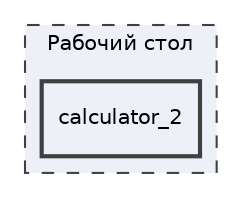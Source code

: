 digraph "/home/user/Рабочий стол/calculator_2"
{
 // LATEX_PDF_SIZE
  edge [fontname="Helvetica",fontsize="10",labelfontname="Helvetica",labelfontsize="10"];
  node [fontname="Helvetica",fontsize="10",shape=record];
  compound=true
  subgraph clusterdir_127ecfa93bd340c0b2907ee21c7e1b5d {
    graph [ bgcolor="#edf0f7", pencolor="grey25", style="filled,dashed,", label="Рабочий стол", fontname="Helvetica", fontsize="10", URL="dir_127ecfa93bd340c0b2907ee21c7e1b5d.html"]
  dir_215b3bee45b95270ddb29e95cdeddce6 [shape=box, label="calculator_2", style="filled,bold,", fillcolor="#edf0f7", color="grey25", URL="dir_215b3bee45b95270ddb29e95cdeddce6.html"];
  }
}
